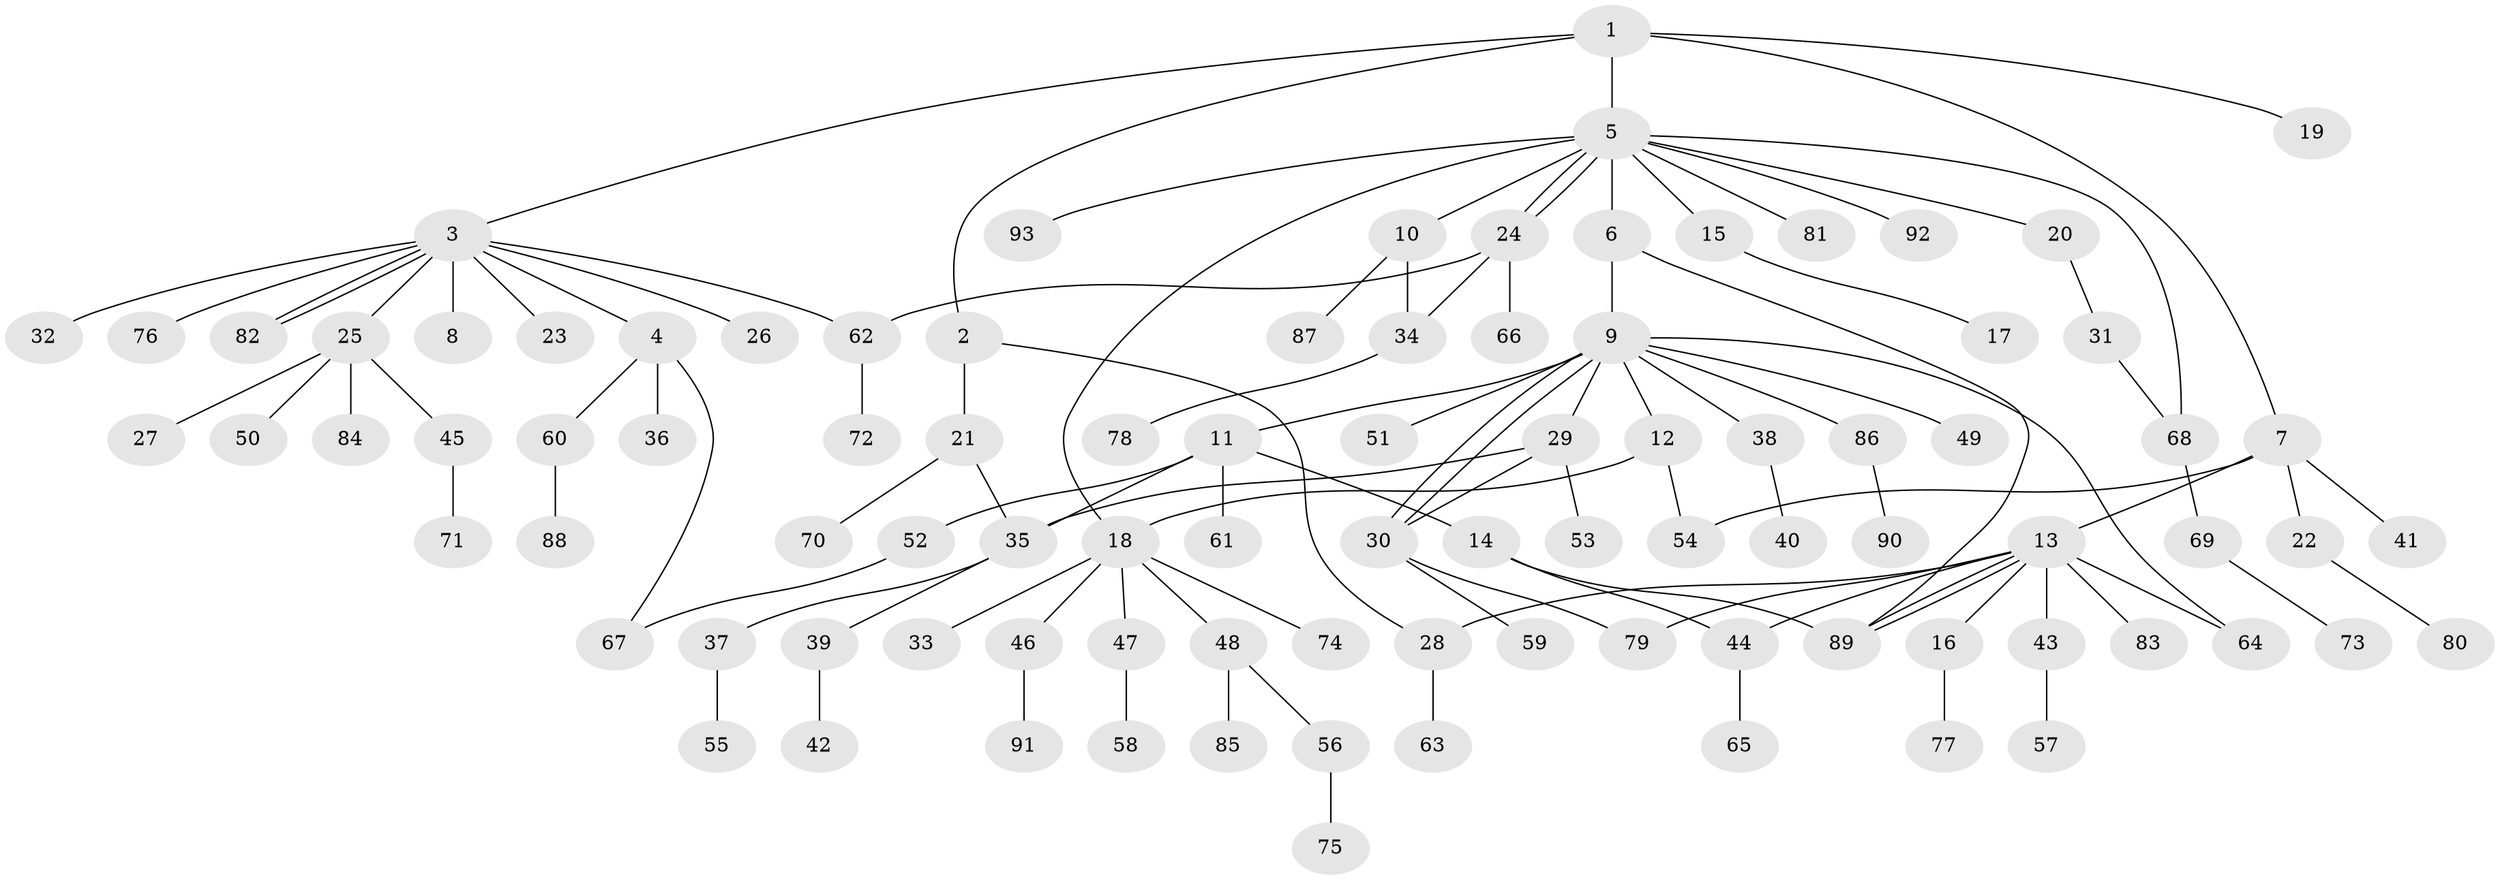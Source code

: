 // coarse degree distribution, {6: 0.03278688524590164, 10: 0.01639344262295082, 3: 0.08196721311475409, 12: 0.03278688524590164, 4: 0.09836065573770492, 2: 0.2459016393442623, 8: 0.01639344262295082, 1: 0.45901639344262296, 5: 0.01639344262295082}
// Generated by graph-tools (version 1.1) at 2025/23/03/03/25 07:23:48]
// undirected, 93 vertices, 111 edges
graph export_dot {
graph [start="1"]
  node [color=gray90,style=filled];
  1;
  2;
  3;
  4;
  5;
  6;
  7;
  8;
  9;
  10;
  11;
  12;
  13;
  14;
  15;
  16;
  17;
  18;
  19;
  20;
  21;
  22;
  23;
  24;
  25;
  26;
  27;
  28;
  29;
  30;
  31;
  32;
  33;
  34;
  35;
  36;
  37;
  38;
  39;
  40;
  41;
  42;
  43;
  44;
  45;
  46;
  47;
  48;
  49;
  50;
  51;
  52;
  53;
  54;
  55;
  56;
  57;
  58;
  59;
  60;
  61;
  62;
  63;
  64;
  65;
  66;
  67;
  68;
  69;
  70;
  71;
  72;
  73;
  74;
  75;
  76;
  77;
  78;
  79;
  80;
  81;
  82;
  83;
  84;
  85;
  86;
  87;
  88;
  89;
  90;
  91;
  92;
  93;
  1 -- 2;
  1 -- 3;
  1 -- 5;
  1 -- 7;
  1 -- 19;
  2 -- 21;
  2 -- 28;
  3 -- 4;
  3 -- 8;
  3 -- 23;
  3 -- 25;
  3 -- 26;
  3 -- 32;
  3 -- 62;
  3 -- 76;
  3 -- 82;
  3 -- 82;
  4 -- 36;
  4 -- 60;
  4 -- 67;
  5 -- 6;
  5 -- 10;
  5 -- 15;
  5 -- 18;
  5 -- 20;
  5 -- 24;
  5 -- 24;
  5 -- 68;
  5 -- 81;
  5 -- 92;
  5 -- 93;
  6 -- 9;
  6 -- 89;
  7 -- 13;
  7 -- 22;
  7 -- 41;
  7 -- 54;
  9 -- 11;
  9 -- 12;
  9 -- 29;
  9 -- 30;
  9 -- 30;
  9 -- 38;
  9 -- 49;
  9 -- 51;
  9 -- 64;
  9 -- 86;
  10 -- 34;
  10 -- 87;
  11 -- 14;
  11 -- 35;
  11 -- 52;
  11 -- 61;
  12 -- 18;
  12 -- 54;
  13 -- 16;
  13 -- 28;
  13 -- 43;
  13 -- 44;
  13 -- 64;
  13 -- 79;
  13 -- 83;
  13 -- 89;
  13 -- 89;
  14 -- 44;
  14 -- 89;
  15 -- 17;
  16 -- 77;
  18 -- 33;
  18 -- 46;
  18 -- 47;
  18 -- 48;
  18 -- 74;
  20 -- 31;
  21 -- 35;
  21 -- 70;
  22 -- 80;
  24 -- 34;
  24 -- 62;
  24 -- 66;
  25 -- 27;
  25 -- 45;
  25 -- 50;
  25 -- 84;
  28 -- 63;
  29 -- 30;
  29 -- 35;
  29 -- 53;
  30 -- 59;
  30 -- 79;
  31 -- 68;
  34 -- 78;
  35 -- 37;
  35 -- 39;
  37 -- 55;
  38 -- 40;
  39 -- 42;
  43 -- 57;
  44 -- 65;
  45 -- 71;
  46 -- 91;
  47 -- 58;
  48 -- 56;
  48 -- 85;
  52 -- 67;
  56 -- 75;
  60 -- 88;
  62 -- 72;
  68 -- 69;
  69 -- 73;
  86 -- 90;
}
